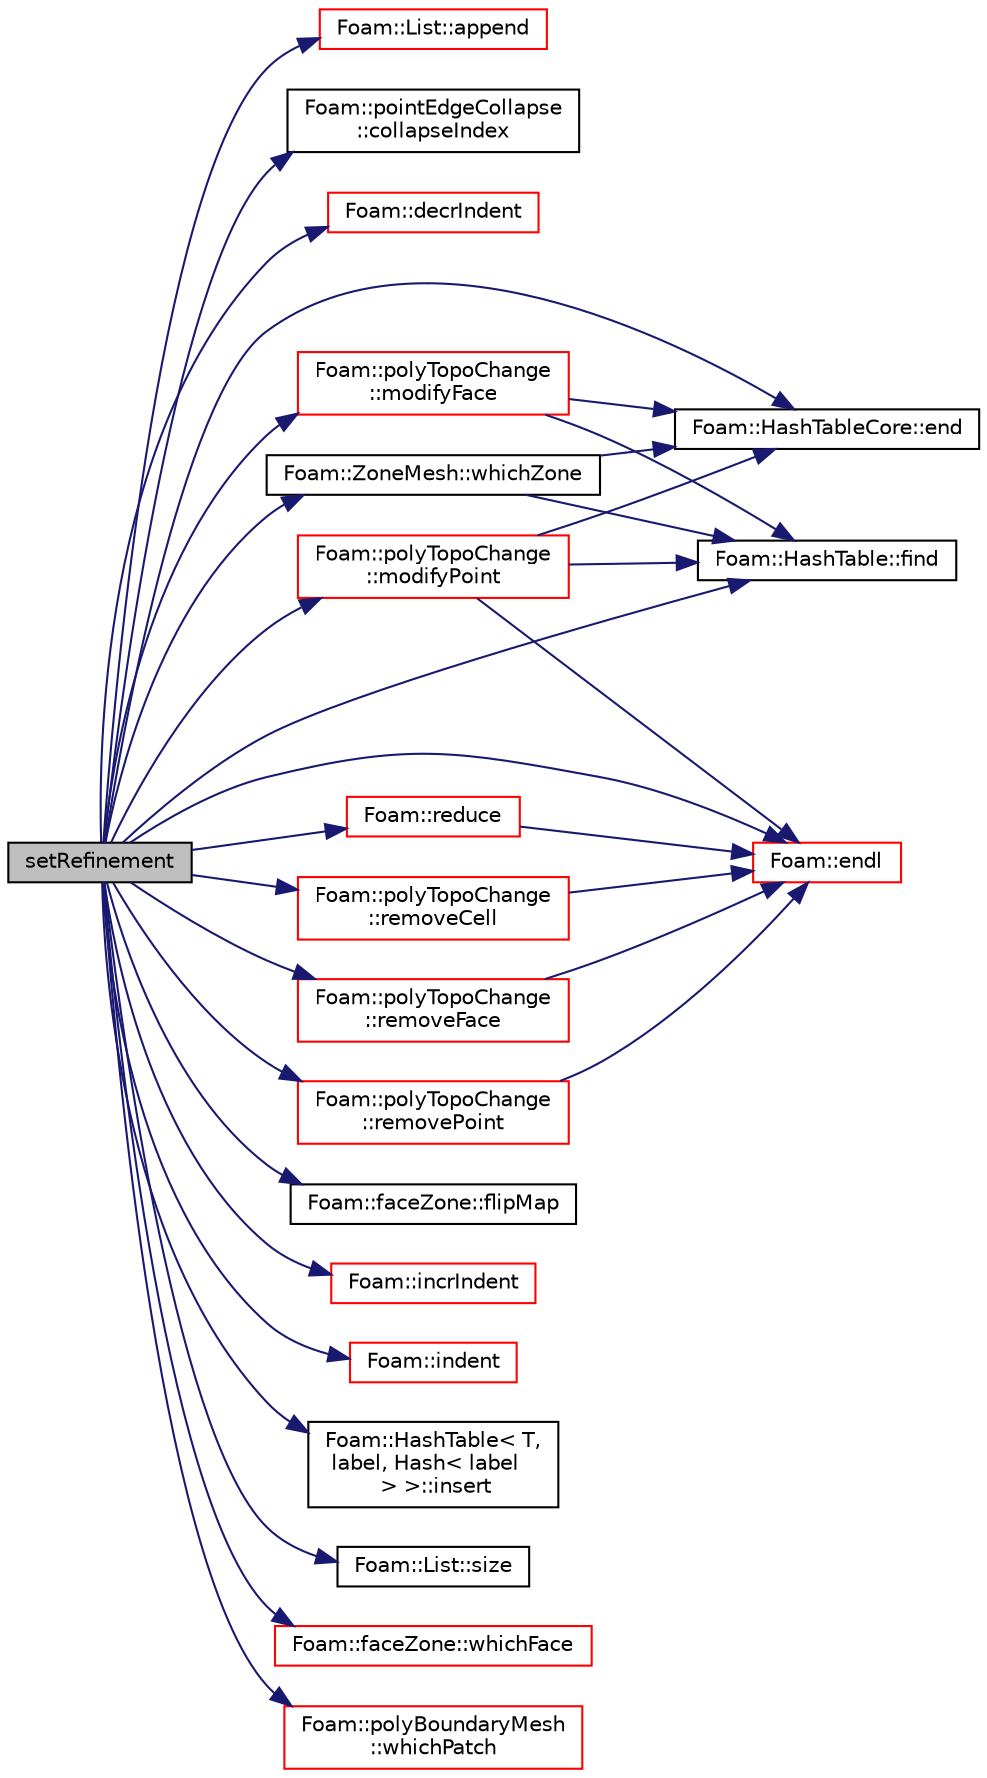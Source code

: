 digraph "setRefinement"
{
  bgcolor="transparent";
  edge [fontname="Helvetica",fontsize="10",labelfontname="Helvetica",labelfontsize="10"];
  node [fontname="Helvetica",fontsize="10",shape=record];
  rankdir="LR";
  Node1 [label="setRefinement",height=0.2,width=0.4,color="black", fillcolor="grey75", style="filled", fontcolor="black"];
  Node1 -> Node2 [color="midnightblue",fontsize="10",style="solid",fontname="Helvetica"];
  Node2 [label="Foam::List::append",height=0.2,width=0.4,color="red",URL="$a01355.html#a399dd2bf0d9a32016717dc90126f016b",tooltip="Append an element at the end of the list. "];
  Node1 -> Node3 [color="midnightblue",fontsize="10",style="solid",fontname="Helvetica"];
  Node3 [label="Foam::pointEdgeCollapse\l::collapseIndex",height=0.2,width=0.4,color="black",URL="$a01863.html#a22ed318067638d48cedca8d904d6bf6b"];
  Node1 -> Node4 [color="midnightblue",fontsize="10",style="solid",fontname="Helvetica"];
  Node4 [label="Foam::decrIndent",height=0.2,width=0.4,color="red",URL="$a10675.html#a1c3a44e035fae1cd9d5a4a60a7e1c32b",tooltip="Decrement the indent level. "];
  Node1 -> Node5 [color="midnightblue",fontsize="10",style="solid",fontname="Helvetica"];
  Node5 [label="Foam::HashTableCore::end",height=0.2,width=0.4,color="black",URL="$a00977.html#a540580a296c0ff351686ceb4f27b6fe6",tooltip="iteratorEnd set to beyond the end of any HashTable "];
  Node1 -> Node6 [color="midnightblue",fontsize="10",style="solid",fontname="Helvetica"];
  Node6 [label="Foam::endl",height=0.2,width=0.4,color="red",URL="$a10675.html#a2db8fe02a0d3909e9351bb4275b23ce4",tooltip="Add newline and flush stream. "];
  Node1 -> Node7 [color="midnightblue",fontsize="10",style="solid",fontname="Helvetica"];
  Node7 [label="Foam::HashTable::find",height=0.2,width=0.4,color="black",URL="$a00976.html#a76b2c74ebd9f33fa9f76261b027ffc11",tooltip="Find and return an iterator set at the hashedEntry. "];
  Node1 -> Node8 [color="midnightblue",fontsize="10",style="solid",fontname="Helvetica"];
  Node8 [label="Foam::faceZone::flipMap",height=0.2,width=0.4,color="black",URL="$a00735.html#ae010e9aa1fb7b930973122f73b998498",tooltip="Return face flip map. "];
  Node1 -> Node9 [color="midnightblue",fontsize="10",style="solid",fontname="Helvetica"];
  Node9 [label="Foam::incrIndent",height=0.2,width=0.4,color="red",URL="$a10675.html#a5baff2b2334a238271b33f039e5dde5c",tooltip="Increment the indent level. "];
  Node1 -> Node10 [color="midnightblue",fontsize="10",style="solid",fontname="Helvetica"];
  Node10 [label="Foam::indent",height=0.2,width=0.4,color="red",URL="$a10675.html#ae297c57ea5b952a8bc9e4f30f7ea8701",tooltip="Indent stream. "];
  Node1 -> Node11 [color="midnightblue",fontsize="10",style="solid",fontname="Helvetica"];
  Node11 [label="Foam::HashTable\< T,\l label, Hash\< label\l \> \>::insert",height=0.2,width=0.4,color="black",URL="$a00976.html#a5eee1e0e199ad59b9cb3916cd42156e0",tooltip="Insert a new hashedEntry. "];
  Node1 -> Node12 [color="midnightblue",fontsize="10",style="solid",fontname="Helvetica"];
  Node12 [label="Foam::polyTopoChange\l::modifyFace",height=0.2,width=0.4,color="red",URL="$a01926.html#a2026e0f174dfcd6d26bfd69e577012a2",tooltip="Modify vertices or cell of face. "];
  Node12 -> Node7 [color="midnightblue",fontsize="10",style="solid",fontname="Helvetica"];
  Node12 -> Node5 [color="midnightblue",fontsize="10",style="solid",fontname="Helvetica"];
  Node1 -> Node13 [color="midnightblue",fontsize="10",style="solid",fontname="Helvetica"];
  Node13 [label="Foam::polyTopoChange\l::modifyPoint",height=0.2,width=0.4,color="red",URL="$a01926.html#ad83e85fd833a84d24f0a29064ed6163d",tooltip="Modify coordinate. "];
  Node13 -> Node6 [color="midnightblue",fontsize="10",style="solid",fontname="Helvetica"];
  Node13 -> Node7 [color="midnightblue",fontsize="10",style="solid",fontname="Helvetica"];
  Node13 -> Node5 [color="midnightblue",fontsize="10",style="solid",fontname="Helvetica"];
  Node1 -> Node14 [color="midnightblue",fontsize="10",style="solid",fontname="Helvetica"];
  Node14 [label="Foam::reduce",height=0.2,width=0.4,color="red",URL="$a10675.html#a7ffd6af4acc2eb9ba72ee296b5ecda23"];
  Node14 -> Node6 [color="midnightblue",fontsize="10",style="solid",fontname="Helvetica"];
  Node1 -> Node15 [color="midnightblue",fontsize="10",style="solid",fontname="Helvetica"];
  Node15 [label="Foam::polyTopoChange\l::removeCell",height=0.2,width=0.4,color="red",URL="$a01926.html#acf9e473b5df98a1b8ac08a32301b575c",tooltip="Remove/merge cell. "];
  Node15 -> Node6 [color="midnightblue",fontsize="10",style="solid",fontname="Helvetica"];
  Node1 -> Node16 [color="midnightblue",fontsize="10",style="solid",fontname="Helvetica"];
  Node16 [label="Foam::polyTopoChange\l::removeFace",height=0.2,width=0.4,color="red",URL="$a01926.html#a5045d04a88d2f7bcc35f2ce0e652d168",tooltip="Remove/merge face. "];
  Node16 -> Node6 [color="midnightblue",fontsize="10",style="solid",fontname="Helvetica"];
  Node1 -> Node17 [color="midnightblue",fontsize="10",style="solid",fontname="Helvetica"];
  Node17 [label="Foam::polyTopoChange\l::removePoint",height=0.2,width=0.4,color="red",URL="$a01926.html#a01afb06197fad38def20100780f8aa52",tooltip="Remove/merge point. "];
  Node17 -> Node6 [color="midnightblue",fontsize="10",style="solid",fontname="Helvetica"];
  Node1 -> Node18 [color="midnightblue",fontsize="10",style="solid",fontname="Helvetica"];
  Node18 [label="Foam::List::size",height=0.2,width=0.4,color="black",URL="$a01355.html#a8a5f6fa29bd4b500caf186f60245b384",tooltip="Override size to be inconsistent with allocated storage. "];
  Node1 -> Node19 [color="midnightblue",fontsize="10",style="solid",fontname="Helvetica"];
  Node19 [label="Foam::faceZone::whichFace",height=0.2,width=0.4,color="red",URL="$a00735.html#a44dd2110316f20b114950fef748cb7c2",tooltip="Helper function to re-direct to zone::localID(...) "];
  Node1 -> Node20 [color="midnightblue",fontsize="10",style="solid",fontname="Helvetica"];
  Node20 [label="Foam::polyBoundaryMesh\l::whichPatch",height=0.2,width=0.4,color="red",URL="$a01899.html#a6d7e875689c6272231ad4b60139b7324",tooltip="Return patch index for a given face label. "];
  Node1 -> Node21 [color="midnightblue",fontsize="10",style="solid",fontname="Helvetica"];
  Node21 [label="Foam::ZoneMesh::whichZone",height=0.2,width=0.4,color="black",URL="$a02883.html#a6ffe5ffe3013200c7748e4c8fe8a883b",tooltip="Given a global object index, return the zone it is in. "];
  Node21 -> Node7 [color="midnightblue",fontsize="10",style="solid",fontname="Helvetica"];
  Node21 -> Node5 [color="midnightblue",fontsize="10",style="solid",fontname="Helvetica"];
}
